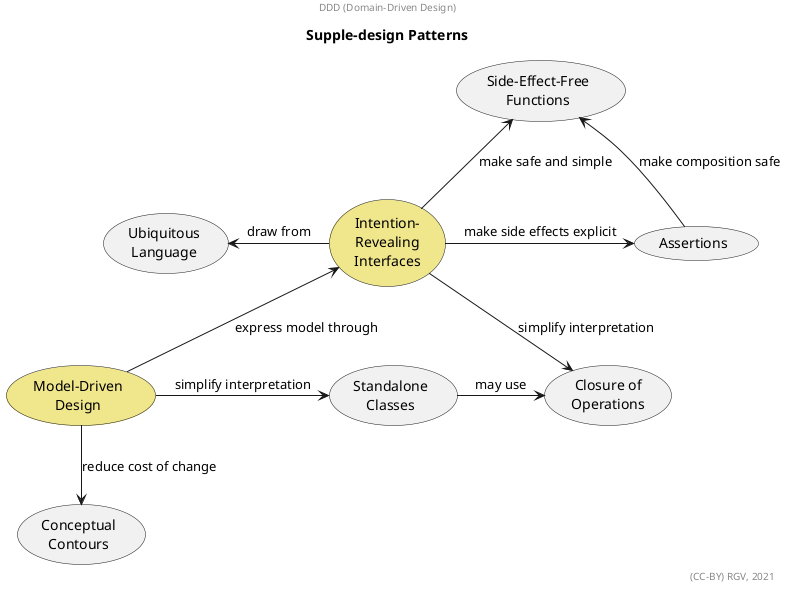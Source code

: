 @startuml
'https://plantuml.com/class-diagram
center header DDD (Domain-Driven Design)
title Supple-design Patterns
allowmixing
'''''''''''''

usecase "Model-Driven\nDesign" as MDD #khaki

    usecase "Intention-\nRevealing\nInterfaces" as IRI #khaki
        
        usecase "Ubiquitous\nLanguage" as UL
        
        usecase "Side-Effect-Free\nFunctions" as SEFF
        
        usecase Assertions
        
        usecase "Closure of\nOperations" as CoO
        
    usecase "Standalone\nClasses" as SC
    
    usecase "Conceptual\nContours" as CC
    
'''''''''''''

MDD -u-> IRI : express model through
    IRI -l-> UL : draw from
    IRI -u-> SEFF : make safe and simple
    IRI -r-> Assertions : make side effects explicit
        Assertions -u-> SEFF : make composition safe
    IRI -r-> CoO : simplify interpretation
MDD -r-> SC : simplify interpretation
    SC -r-> CoO : may use
MDD --> CC : reduce cost of change

'''''''''''''
right footer (CC-BY) RGV, 2021
@enduml